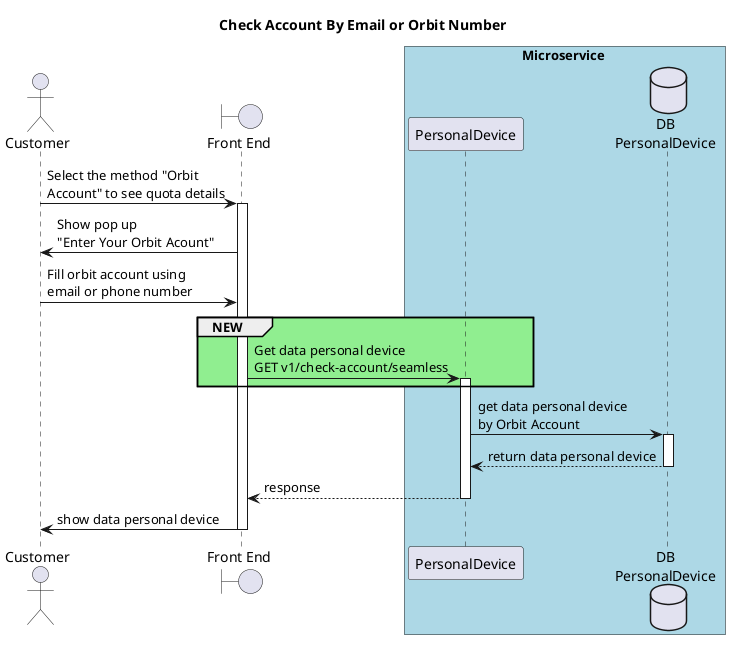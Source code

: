 @startuml show orbit number
title Check Account By Email or Orbit Number

actor "Customer" as customer
boundary "Front End" as fe
box Microservice #LightBlue
participant "PersonalDevice" as msPersonalDevice
database "DB\nPersonalDevice" as dbPersonalDevice
end box

customer -> fe ++ : Select the method "Orbit \nAccount" to see quota details
fe -> customer : Show pop up \n"Enter Your Orbit Acount"
customer -> fe: Fill orbit account using \nemail or phone number 
group #LightGreen NEW
fe -> msPersonalDevice ++ : Get data personal device \nGET v1/check-account/seamless
end
msPersonalDevice -> dbPersonalDevice ++: get data personal device \nby Orbit Account

dbPersonalDevice --> msPersonalDevice --: return data personal device
msPersonalDevice --> fe --: response
fe -> customer -- : show data personal device

@enduml
